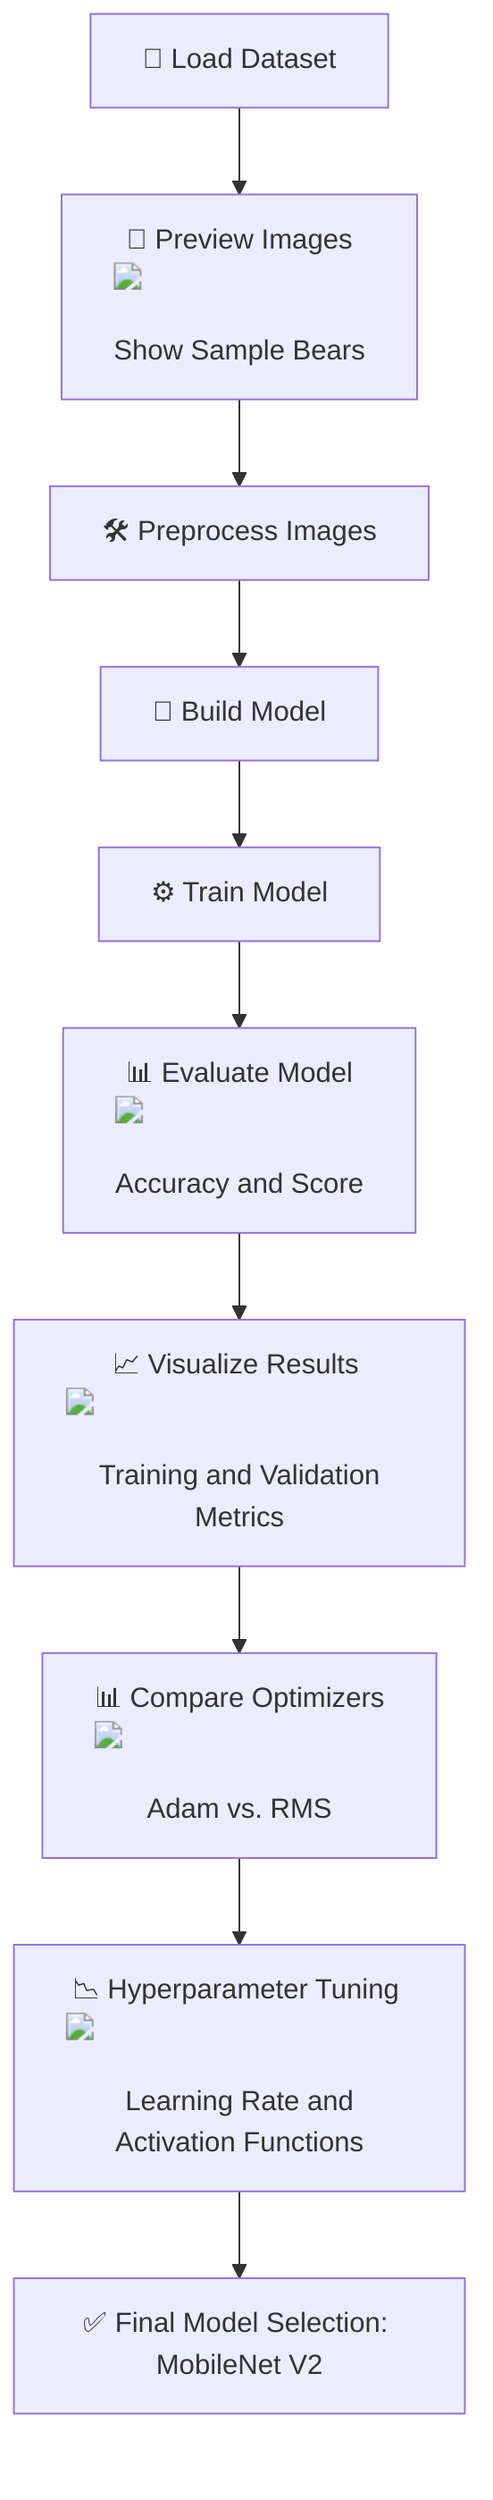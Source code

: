 graph TD;
    A["📁 Load Dataset"] --> B["📸 Preview Images <img src='dummy_plots/scatter_plot_template.svg'/> <br/> Show Sample Bears"];
    B --> C["🛠 Preprocess Images"];
    C --> D["🧠 Build Model"];
    D --> E["⚙️ Train Model"];
    E --> F["📊 Evaluate Model <img src='dummy_plots/barplot_template.svg'/> <br/> Accuracy and Score"];
    F --> G["📈 Visualize Results <img src='dummy_plots/lineplot_template.svg'/> <br/> Training and Validation Metrics"];
    G --> H["📊 Compare Optimizers <img src='dummy_plots/boxplot_template.svg'/> <br/> Adam vs. RMS"];
    H --> I["📉 Hyperparameter Tuning <img src='dummy_plots/hist_template.svg'/> <br/> Learning Rate and Activation Functions"];
    I --> J["✅ Final Model Selection: MobileNet V2"];